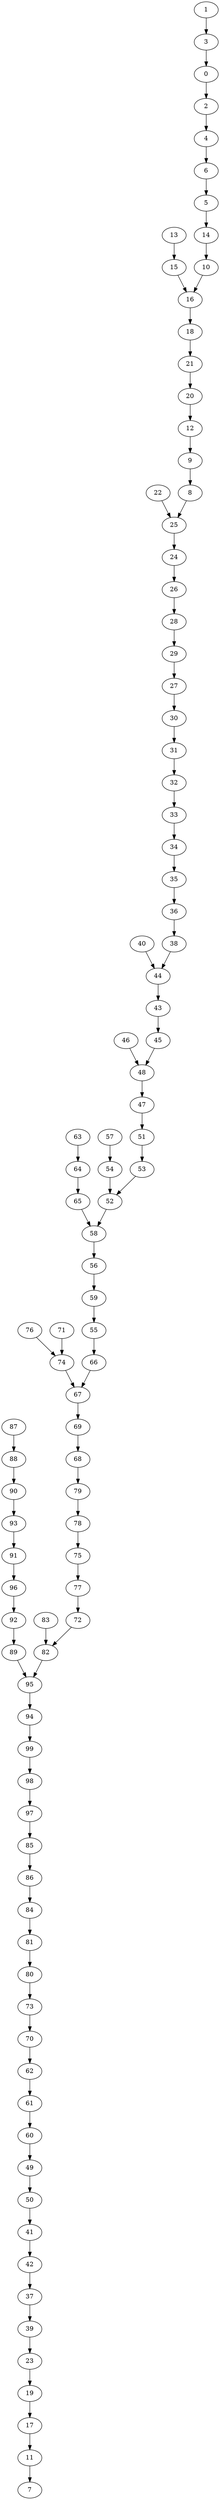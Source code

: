 digraph grafoBarabasiAlbert_n_100_d_4_DFS_I_7 {
7;
11;
17;
19;
23;
39;
37;
42;
41;
50;
49;
60;
61;
62;
70;
73;
80;
81;
84;
86;
85;
97;
98;
99;
94;
95;
89;
92;
96;
91;
93;
90;
88;
87;
82;
83;
72;
77;
75;
78;
79;
68;
69;
67;
74;
76;
71;
66;
55;
59;
56;
58;
65;
64;
63;
52;
54;
57;
53;
51;
47;
48;
46;
45;
43;
44;
40;
38;
36;
35;
34;
33;
32;
31;
30;
27;
29;
28;
26;
24;
25;
22;
8;
9;
12;
20;
21;
18;
16;
15;
13;
10;
14;
5;
6;
4;
2;
0;
3;
1;
8 -> 25;
9 -> 8;
10 -> 16;
11 -> 7;
4 -> 6;
17 -> 11;
15 -> 16;
18 -> 21;
19 -> 17;
14 -> 10;
22 -> 25;
23 -> 19;
25 -> 24;
29 -> 27;
39 -> 23;
32 -> 33;
33 -> 34;
37 -> 39;
35 -> 36;
40 -> 44;
42 -> 37;
41 -> 42;
36 -> 38;
44 -> 43;
50 -> 41;
43 -> 45;
46 -> 48;
49 -> 50;
51 -> 53;
60 -> 49;
57 -> 54;
58 -> 56;
61 -> 60;
54 -> 52;
59 -> 55;
62 -> 61;
63 -> 64;
65 -> 58;
70 -> 62;
64 -> 65;
68 -> 79;
73 -> 70;
76 -> 74;
77 -> 72;
80 -> 73;
71 -> 74;
78 -> 75;
81 -> 80;
82 -> 95;
84 -> 81;
79 -> 78;
83 -> 82;
86 -> 84;
85 -> 86;
89 -> 95;
97 -> 85;
90 -> 93;
98 -> 97;
96 -> 92;
99 -> 98;
94 -> 99;
93 -> 91;
95 -> 94;
87 -> 88;
91 -> 96;
92 -> 89;
88 -> 90;
72 -> 82;
66 -> 67;
75 -> 77;
74 -> 67;
69 -> 68;
67 -> 69;
55 -> 66;
56 -> 59;
53 -> 52;
52 -> 58;
45 -> 48;
47 -> 51;
48 -> 47;
38 -> 44;
34 -> 35;
30 -> 31;
31 -> 32;
27 -> 30;
0 -> 2;
24 -> 26;
26 -> 28;
28 -> 29;
20 -> 12;
3 -> 0;
5 -> 14;
12 -> 9;
13 -> 15;
21 -> 20;
16 -> 18;
2 -> 4;
6 -> 5;
1 -> 3;
}